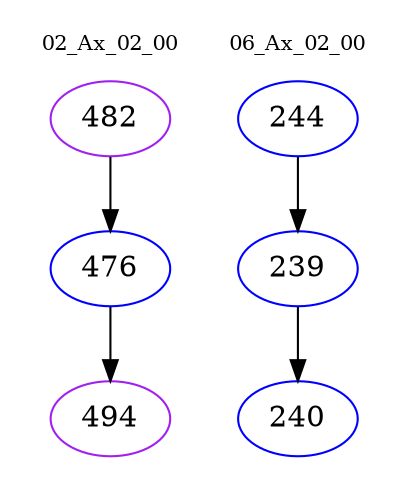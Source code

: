 digraph{
subgraph cluster_0 {
color = white
label = "02_Ax_02_00";
fontsize=10;
T0_482 [label="482", color="purple"]
T0_482 -> T0_476 [color="black"]
T0_476 [label="476", color="blue"]
T0_476 -> T0_494 [color="black"]
T0_494 [label="494", color="purple"]
}
subgraph cluster_1 {
color = white
label = "06_Ax_02_00";
fontsize=10;
T1_244 [label="244", color="blue"]
T1_244 -> T1_239 [color="black"]
T1_239 [label="239", color="blue"]
T1_239 -> T1_240 [color="black"]
T1_240 [label="240", color="blue"]
}
}
